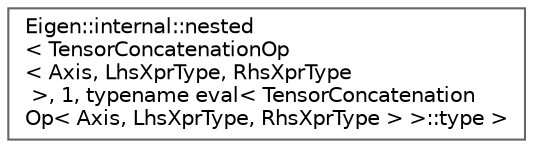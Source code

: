 digraph "类继承关系图"
{
 // LATEX_PDF_SIZE
  bgcolor="transparent";
  edge [fontname=Helvetica,fontsize=10,labelfontname=Helvetica,labelfontsize=10];
  node [fontname=Helvetica,fontsize=10,shape=box,height=0.2,width=0.4];
  rankdir="LR";
  Node0 [id="Node000000",label="Eigen::internal::nested\l\< TensorConcatenationOp\l\< Axis, LhsXprType, RhsXprType\l \>, 1, typename eval\< TensorConcatenation\lOp\< Axis, LhsXprType, RhsXprType \> \>::type \>",height=0.2,width=0.4,color="grey40", fillcolor="white", style="filled",URL="$struct_eigen_1_1internal_1_1nested_3_01_tensor_concatenation_op_3_01_axis_00_01_lhs_xpr_type_00_387f0c29001361c8d2e2fed7054a319e.html",tooltip=" "];
}
